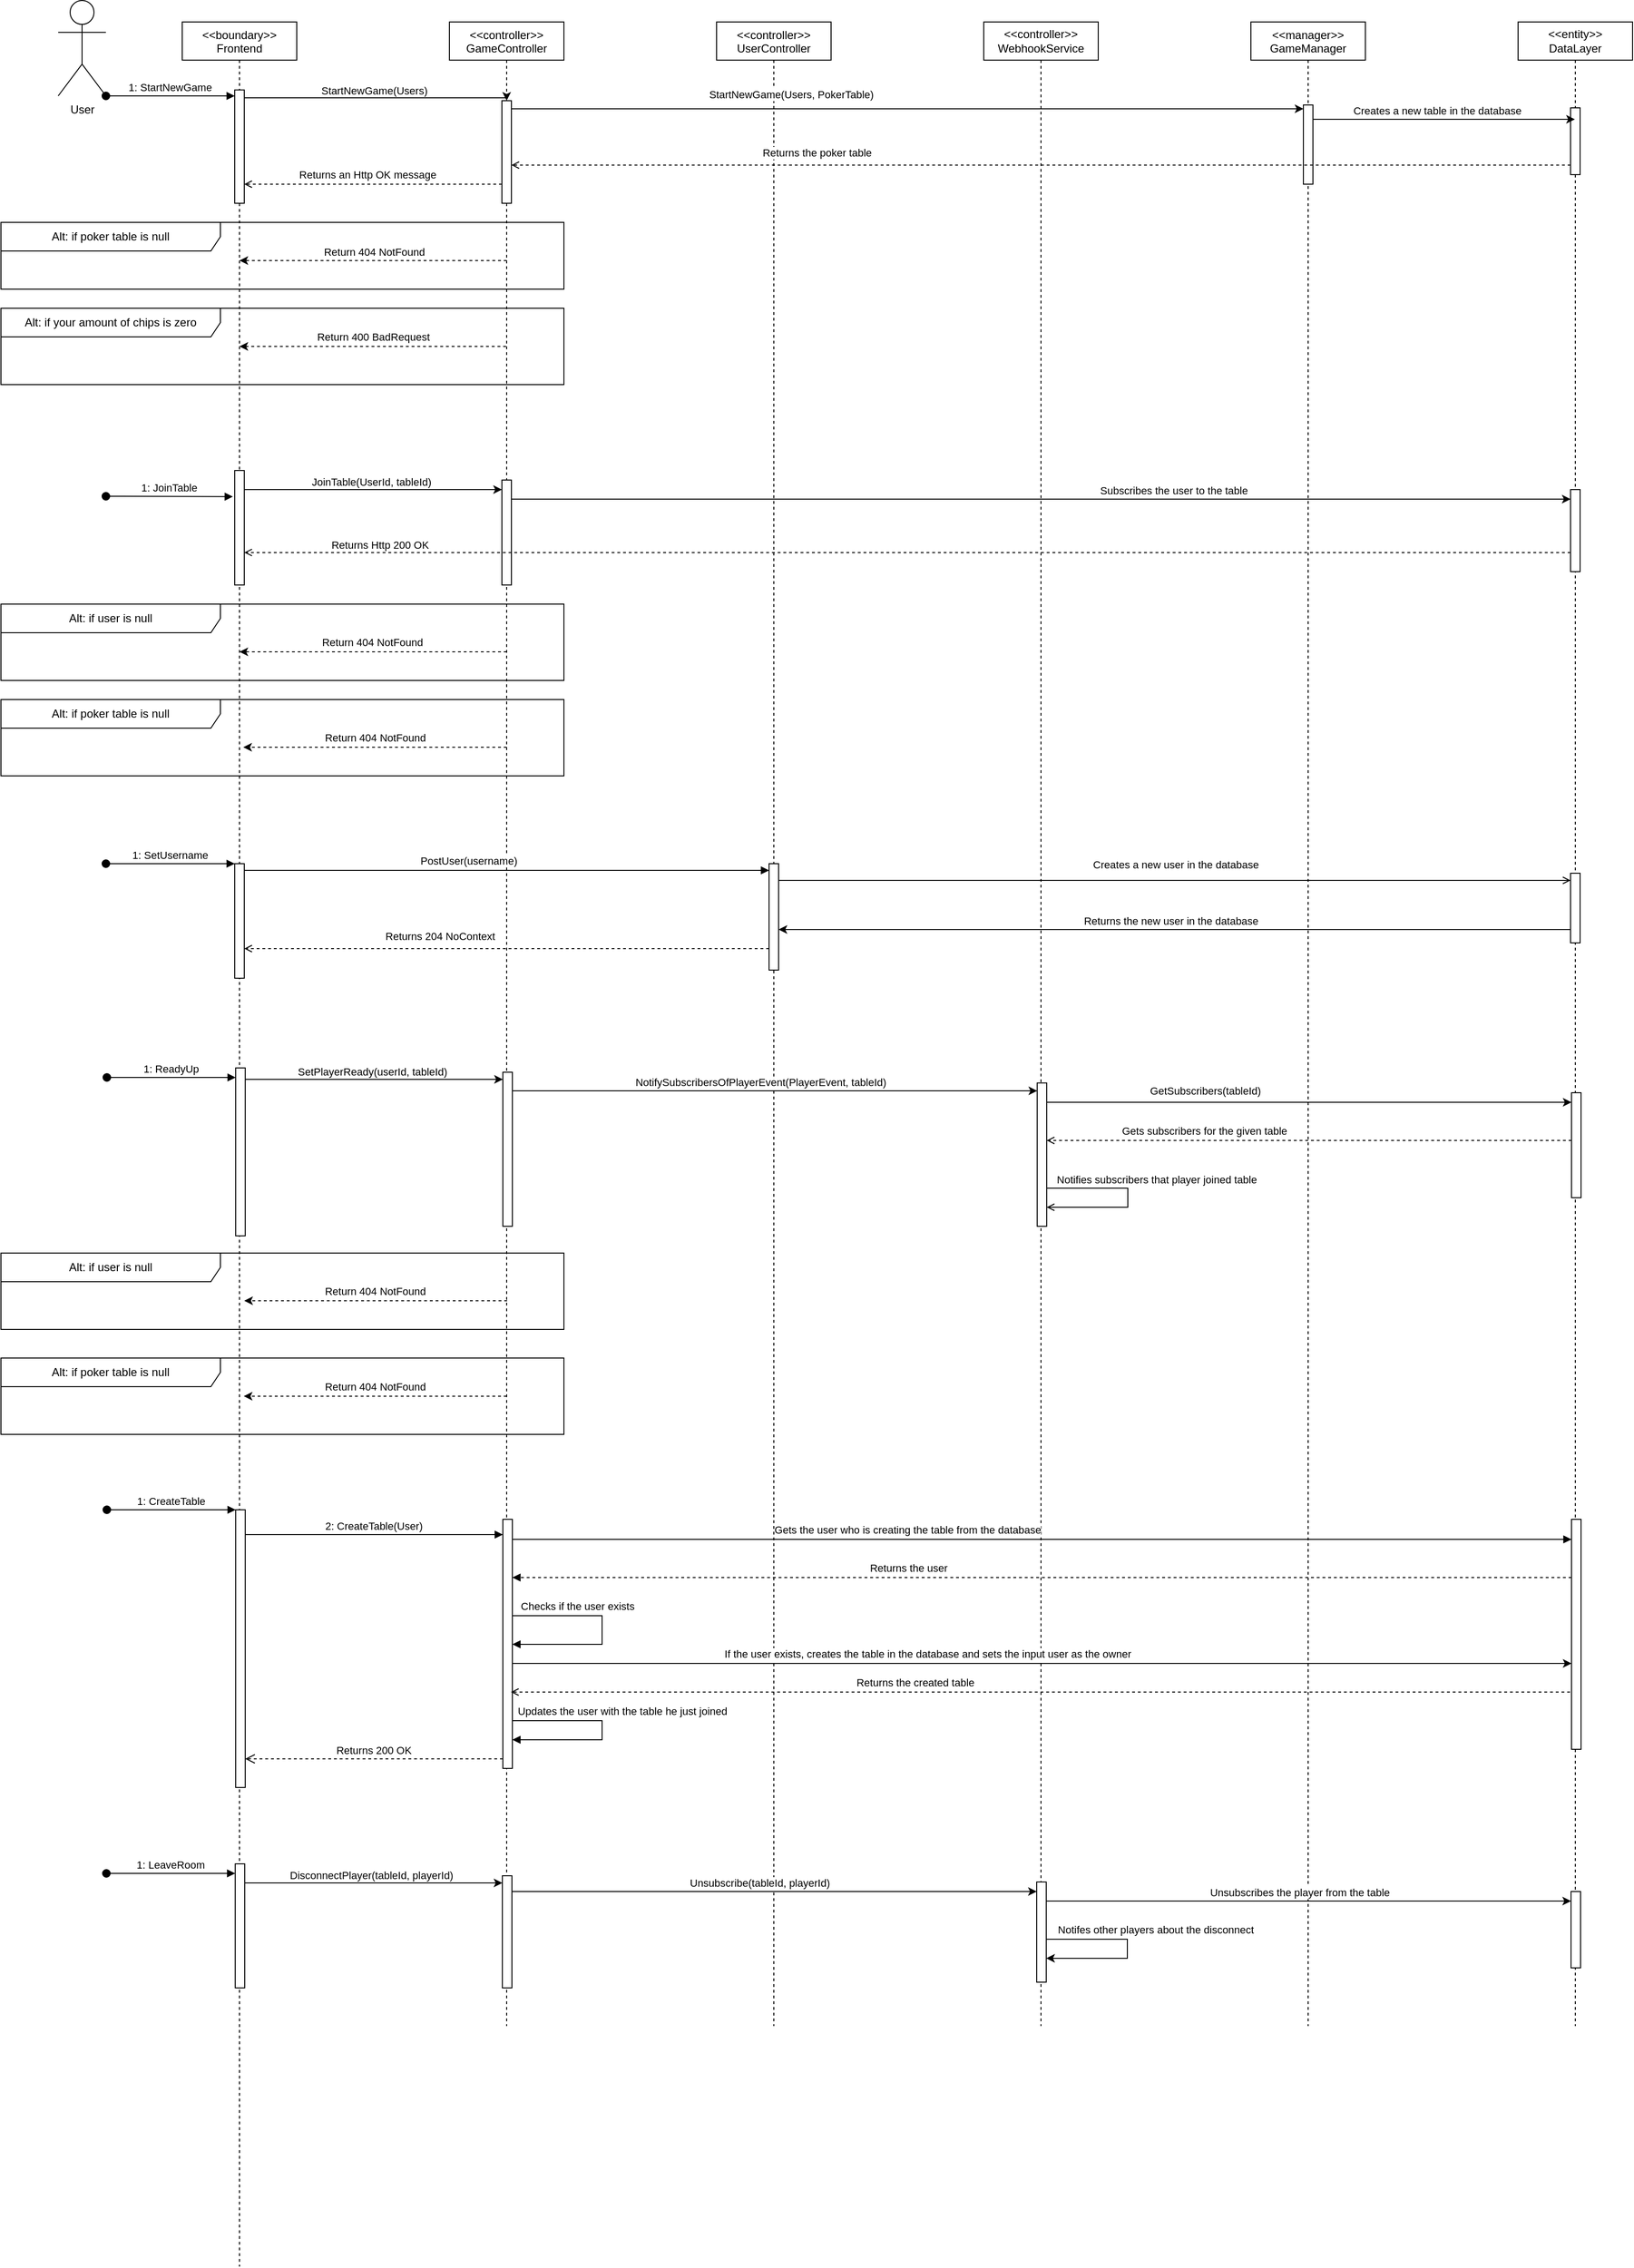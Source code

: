 <mxfile version="20.7.4" type="device"><diagram id="1gFTU2IdtfsWA0Kp2ZS9" name="Side-1"><mxGraphModel dx="3418" dy="468" grid="0" gridSize="10" guides="1" tooltips="1" connect="1" arrows="1" fold="1" page="0" pageScale="1" pageWidth="1169" pageHeight="827" math="0" shadow="0"><root><mxCell id="0"/><mxCell id="1" parent="0"/><mxCell id="WY1HLY3kHv98RDhkteYz-83" value="Alt: if poker table is null" style="shape=umlFrame;whiteSpace=wrap;html=1;width=230;height=30;" parent="1" vertex="1"><mxGeometry x="-1670" y="690" width="590" height="70" as="geometry"/></mxCell><mxCell id="WY1HLY3kHv98RDhkteYz-1" value="&amp;lt;&amp;lt;controller&amp;gt;&amp;gt;&lt;br&gt;WebhookService" style="shape=umlLifeline;perimeter=lifelinePerimeter;whiteSpace=wrap;html=1;container=1;collapsible=0;recursiveResize=0;outlineConnect=0;" parent="1" vertex="1"><mxGeometry x="-640" y="480" width="120" height="2100" as="geometry"/></mxCell><mxCell id="WY1HLY3kHv98RDhkteYz-3" value="" style="points=[];perimeter=orthogonalPerimeter;rounded=0;shadow=0;strokeWidth=1;" parent="WY1HLY3kHv98RDhkteYz-1" vertex="1"><mxGeometry x="55.5" y="1949" width="10" height="105" as="geometry"/></mxCell><mxCell id="WY1HLY3kHv98RDhkteYz-4" style="edgeStyle=orthogonalEdgeStyle;rounded=0;orthogonalLoop=1;jettySize=auto;html=1;endArrow=classic;endFill=1;" parent="WY1HLY3kHv98RDhkteYz-1" source="WY1HLY3kHv98RDhkteYz-3" target="WY1HLY3kHv98RDhkteYz-3" edge="1"><mxGeometry relative="1" as="geometry"><mxPoint x="150.5" y="2019" as="targetPoint"/><Array as="points"><mxPoint x="150.5" y="2009"/><mxPoint x="150.5" y="2029"/></Array></mxGeometry></mxCell><mxCell id="WY1HLY3kHv98RDhkteYz-5" value="Notifes other players about the disconnect" style="edgeLabel;html=1;align=center;verticalAlign=middle;resizable=0;points=[];" parent="WY1HLY3kHv98RDhkteYz-4" vertex="1" connectable="0"><mxGeometry x="-0.309" y="2" relative="1" as="geometry"><mxPoint x="49" y="-8" as="offset"/></mxGeometry></mxCell><mxCell id="WY1HLY3kHv98RDhkteYz-6" style="edgeStyle=orthogonalEdgeStyle;rounded=0;orthogonalLoop=1;jettySize=auto;html=1;" parent="1" source="WY1HLY3kHv98RDhkteYz-34" target="WY1HLY3kHv98RDhkteYz-13" edge="1"><mxGeometry relative="1" as="geometry"><Array as="points"><mxPoint x="-1270" y="970"/><mxPoint x="-1270" y="970"/></Array></mxGeometry></mxCell><mxCell id="WY1HLY3kHv98RDhkteYz-7" value="JoinTable(UserId, tableId)" style="edgeLabel;html=1;align=center;verticalAlign=middle;resizable=0;points=[];" parent="WY1HLY3kHv98RDhkteYz-6" connectable="0" vertex="1"><mxGeometry x="-0.175" y="2" relative="1" as="geometry"><mxPoint x="21" y="-6" as="offset"/></mxGeometry></mxCell><mxCell id="WY1HLY3kHv98RDhkteYz-8" value="User" style="shape=umlActor;verticalLabelPosition=bottom;verticalAlign=top;html=1;" parent="1" vertex="1"><mxGeometry x="-1610" y="457.5" width="50" height="100" as="geometry"/></mxCell><mxCell id="WY1HLY3kHv98RDhkteYz-9" value="&lt;&lt;boundary&gt;&gt;&#10;Frontend" style="shape=umlLifeline;perimeter=lifelinePerimeter;container=1;collapsible=0;recursiveResize=0;rounded=0;shadow=0;strokeWidth=1;" parent="1" vertex="1"><mxGeometry x="-1480" y="480" width="120" height="2352" as="geometry"/></mxCell><mxCell id="WY1HLY3kHv98RDhkteYz-10" value="" style="points=[];perimeter=orthogonalPerimeter;rounded=0;shadow=0;strokeWidth=1;" parent="WY1HLY3kHv98RDhkteYz-9" vertex="1"><mxGeometry x="55" y="71.25" width="10" height="118.75" as="geometry"/></mxCell><mxCell id="WY1HLY3kHv98RDhkteYz-11" value="&lt;&lt;controller&gt;&gt;&#10;GameController" style="shape=umlLifeline;perimeter=lifelinePerimeter;container=1;collapsible=0;recursiveResize=0;rounded=0;shadow=0;strokeWidth=1;" parent="1" vertex="1"><mxGeometry x="-1200" y="480" width="120" height="2100" as="geometry"/></mxCell><mxCell id="WY1HLY3kHv98RDhkteYz-12" value="" style="points=[];perimeter=orthogonalPerimeter;rounded=0;shadow=0;strokeWidth=1;" parent="WY1HLY3kHv98RDhkteYz-11" vertex="1"><mxGeometry x="55" y="82.5" width="10" height="107.5" as="geometry"/></mxCell><mxCell id="WY1HLY3kHv98RDhkteYz-13" value="" style="points=[];perimeter=orthogonalPerimeter;rounded=0;shadow=0;strokeWidth=1;" parent="WY1HLY3kHv98RDhkteYz-11" vertex="1"><mxGeometry x="55" y="480" width="10" height="110" as="geometry"/></mxCell><mxCell id="WY1HLY3kHv98RDhkteYz-14" value="" style="points=[];perimeter=orthogonalPerimeter;rounded=0;shadow=0;strokeWidth=1;" parent="WY1HLY3kHv98RDhkteYz-11" vertex="1"><mxGeometry x="55.5" y="1942.5" width="10" height="117.5" as="geometry"/></mxCell><mxCell id="WY1HLY3kHv98RDhkteYz-15" style="edgeStyle=orthogonalEdgeStyle;rounded=0;orthogonalLoop=1;jettySize=auto;html=1;" parent="1" source="WY1HLY3kHv98RDhkteYz-10" target="WY1HLY3kHv98RDhkteYz-12" edge="1"><mxGeometry relative="1" as="geometry"><Array as="points"><mxPoint x="-1154" y="559.5"/><mxPoint x="-1154" y="559.5"/></Array></mxGeometry></mxCell><mxCell id="WY1HLY3kHv98RDhkteYz-16" value="StartNewGame(Users)" style="edgeLabel;html=1;align=center;verticalAlign=middle;resizable=0;points=[];" parent="WY1HLY3kHv98RDhkteYz-15" connectable="0" vertex="1"><mxGeometry x="-0.175" y="2" relative="1" as="geometry"><mxPoint x="21" y="-6" as="offset"/></mxGeometry></mxCell><mxCell id="WY1HLY3kHv98RDhkteYz-17" value="&lt;&lt;manager&gt;&gt;&#10;GameManager" style="shape=umlLifeline;perimeter=lifelinePerimeter;container=1;collapsible=0;recursiveResize=0;rounded=0;shadow=0;strokeWidth=1;" parent="1" vertex="1"><mxGeometry x="-360" y="480" width="120" height="2100" as="geometry"/></mxCell><mxCell id="WY1HLY3kHv98RDhkteYz-18" value="" style="points=[];perimeter=orthogonalPerimeter;rounded=0;shadow=0;strokeWidth=1;" parent="WY1HLY3kHv98RDhkteYz-17" vertex="1"><mxGeometry x="55" y="87" width="10" height="83" as="geometry"/></mxCell><mxCell id="WY1HLY3kHv98RDhkteYz-19" value="1: StartNewGame" style="verticalAlign=bottom;startArrow=oval;endArrow=block;startSize=8;shadow=0;strokeWidth=1;exitX=1;exitY=1;exitDx=0;exitDy=0;exitPerimeter=0;" parent="1" source="WY1HLY3kHv98RDhkteYz-8" target="WY1HLY3kHv98RDhkteYz-10" edge="1"><mxGeometry relative="1" as="geometry"><mxPoint x="-1530" y="557.5" as="sourcePoint"/><mxPoint x="-1415" y="557.5" as="targetPoint"/></mxGeometry></mxCell><mxCell id="WY1HLY3kHv98RDhkteYz-20" style="edgeStyle=orthogonalEdgeStyle;rounded=0;orthogonalLoop=1;jettySize=auto;html=1;dashed=1;endArrow=open;endFill=0;" parent="1" source="WY1HLY3kHv98RDhkteYz-12" target="WY1HLY3kHv98RDhkteYz-10" edge="1"><mxGeometry relative="1" as="geometry"><mxPoint x="-1380" y="616" as="targetPoint"/><Array as="points"><mxPoint x="-1290" y="650"/><mxPoint x="-1290" y="650"/></Array></mxGeometry></mxCell><mxCell id="WY1HLY3kHv98RDhkteYz-21" value="Returns an Http OK message" style="edgeLabel;html=1;align=center;verticalAlign=middle;resizable=0;points=[];" parent="WY1HLY3kHv98RDhkteYz-20" connectable="0" vertex="1"><mxGeometry x="0.195" y="-1" relative="1" as="geometry"><mxPoint x="20" y="-9" as="offset"/></mxGeometry></mxCell><mxCell id="WY1HLY3kHv98RDhkteYz-22" value="&amp;lt;&amp;lt;entity&amp;gt;&amp;gt;&lt;br&gt;DataLayer" style="shape=umlLifeline;perimeter=lifelinePerimeter;whiteSpace=wrap;html=1;container=1;collapsible=0;recursiveResize=0;outlineConnect=0;" parent="1" vertex="1"><mxGeometry x="-80" y="480" width="120" height="2100" as="geometry"/></mxCell><mxCell id="WY1HLY3kHv98RDhkteYz-23" value="" style="points=[];perimeter=orthogonalPerimeter;rounded=0;shadow=0;strokeWidth=1;" parent="WY1HLY3kHv98RDhkteYz-22" vertex="1"><mxGeometry x="55" y="90" width="10" height="70" as="geometry"/></mxCell><mxCell id="WY1HLY3kHv98RDhkteYz-24" value="" style="points=[];perimeter=orthogonalPerimeter;rounded=0;shadow=0;strokeWidth=1;" parent="WY1HLY3kHv98RDhkteYz-22" vertex="1"><mxGeometry x="55" y="490" width="10" height="86" as="geometry"/></mxCell><mxCell id="WY1HLY3kHv98RDhkteYz-25" value="" style="points=[];perimeter=orthogonalPerimeter;rounded=0;shadow=0;strokeWidth=1;" parent="WY1HLY3kHv98RDhkteYz-22" vertex="1"><mxGeometry x="55" y="892" width="10" height="73" as="geometry"/></mxCell><mxCell id="WY1HLY3kHv98RDhkteYz-26" value="" style="points=[];perimeter=orthogonalPerimeter;rounded=0;shadow=0;strokeWidth=1;" parent="WY1HLY3kHv98RDhkteYz-22" vertex="1"><mxGeometry x="56" y="1569" width="10" height="241" as="geometry"/></mxCell><mxCell id="WY1HLY3kHv98RDhkteYz-27" value="" style="points=[];perimeter=orthogonalPerimeter;rounded=0;shadow=0;strokeWidth=1;" parent="WY1HLY3kHv98RDhkteYz-22" vertex="1"><mxGeometry x="55.5" y="1959" width="10" height="80" as="geometry"/></mxCell><mxCell id="WY1HLY3kHv98RDhkteYz-28" style="edgeStyle=orthogonalEdgeStyle;rounded=0;orthogonalLoop=1;jettySize=auto;html=1;" parent="1" source="WY1HLY3kHv98RDhkteYz-18" target="WY1HLY3kHv98RDhkteYz-22" edge="1"><mxGeometry relative="1" as="geometry"><mxPoint x="-36" y="596" as="targetPoint"/><Array as="points"><mxPoint x="-217" y="582"/><mxPoint x="-217" y="582"/></Array></mxGeometry></mxCell><mxCell id="WY1HLY3kHv98RDhkteYz-29" value="Creates a new table in the database" style="edgeLabel;html=1;align=center;verticalAlign=middle;resizable=0;points=[];" parent="WY1HLY3kHv98RDhkteYz-28" connectable="0" vertex="1"><mxGeometry x="-0.216" y="-2" relative="1" as="geometry"><mxPoint x="22" y="-11" as="offset"/></mxGeometry></mxCell><mxCell id="WY1HLY3kHv98RDhkteYz-30" style="edgeStyle=orthogonalEdgeStyle;rounded=0;orthogonalLoop=1;jettySize=auto;html=1;" parent="1" source="WY1HLY3kHv98RDhkteYz-13" target="WY1HLY3kHv98RDhkteYz-24" edge="1"><mxGeometry relative="1" as="geometry"><mxPoint x="-130" y="962" as="targetPoint"/><Array as="points"><mxPoint x="-570" y="980"/><mxPoint x="-570" y="980"/></Array></mxGeometry></mxCell><mxCell id="WY1HLY3kHv98RDhkteYz-31" value="Subscribes the user to the table" style="edgeLabel;html=1;align=center;verticalAlign=middle;resizable=0;points=[];" parent="WY1HLY3kHv98RDhkteYz-30" connectable="0" vertex="1"><mxGeometry x="-0.308" y="-1" relative="1" as="geometry"><mxPoint x="310" y="-10" as="offset"/></mxGeometry></mxCell><mxCell id="WY1HLY3kHv98RDhkteYz-32" style="edgeStyle=orthogonalEdgeStyle;rounded=0;orthogonalLoop=1;jettySize=auto;html=1;dashed=1;endArrow=open;endFill=0;" parent="1" source="WY1HLY3kHv98RDhkteYz-24" target="WY1HLY3kHv98RDhkteYz-34" edge="1"><mxGeometry relative="1" as="geometry"><Array as="points"><mxPoint x="-286" y="1035.93"/><mxPoint x="-286" y="1035.93"/></Array></mxGeometry></mxCell><mxCell id="WY1HLY3kHv98RDhkteYz-33" value="Returns Http 200 OK" style="edgeLabel;html=1;align=center;verticalAlign=middle;resizable=0;points=[];" parent="WY1HLY3kHv98RDhkteYz-32" connectable="0" vertex="1"><mxGeometry x="0.841" y="1" relative="1" as="geometry"><mxPoint x="31" y="-9" as="offset"/></mxGeometry></mxCell><mxCell id="WY1HLY3kHv98RDhkteYz-34" value="" style="points=[];perimeter=orthogonalPerimeter;rounded=0;shadow=0;strokeWidth=1;" parent="1" vertex="1"><mxGeometry x="-1425" y="950" width="10" height="120" as="geometry"/></mxCell><mxCell id="WY1HLY3kHv98RDhkteYz-35" value="1: JoinTable" style="verticalAlign=bottom;startArrow=oval;endArrow=block;startSize=8;shadow=0;strokeWidth=1;" parent="1" edge="1"><mxGeometry relative="1" as="geometry"><mxPoint x="-1560" y="977" as="sourcePoint"/><mxPoint x="-1427.0" y="977.43" as="targetPoint"/></mxGeometry></mxCell><mxCell id="WY1HLY3kHv98RDhkteYz-36" value="" style="points=[];perimeter=orthogonalPerimeter;rounded=0;shadow=0;strokeWidth=1;" parent="1" vertex="1"><mxGeometry x="-1425" y="1362" width="10" height="120" as="geometry"/></mxCell><mxCell id="WY1HLY3kHv98RDhkteYz-37" value="1: SetUsername" style="verticalAlign=bottom;startArrow=oval;endArrow=block;startSize=8;shadow=0;strokeWidth=1;" parent="1" target="WY1HLY3kHv98RDhkteYz-36" edge="1"><mxGeometry relative="1" as="geometry"><mxPoint x="-1560" y="1362" as="sourcePoint"/></mxGeometry></mxCell><mxCell id="WY1HLY3kHv98RDhkteYz-38" value="" style="verticalAlign=bottom;endArrow=block;shadow=0;strokeWidth=1;" parent="1" source="WY1HLY3kHv98RDhkteYz-36" target="WY1HLY3kHv98RDhkteYz-43" edge="1"><mxGeometry x="0.0" relative="1" as="geometry"><mxPoint x="-1289" y="1370" as="sourcePoint"/><mxPoint x="-818.8" y="1370" as="targetPoint"/><Array as="points"><mxPoint x="-1049" y="1369"/></Array><mxPoint as="offset"/></mxGeometry></mxCell><mxCell id="WY1HLY3kHv98RDhkteYz-39" value="PostUser(username)" style="edgeLabel;html=1;align=center;verticalAlign=middle;resizable=0;points=[];" parent="WY1HLY3kHv98RDhkteYz-38" connectable="0" vertex="1"><mxGeometry x="-0.133" y="1" relative="1" as="geometry"><mxPoint x="-4" y="-9" as="offset"/></mxGeometry></mxCell><mxCell id="WY1HLY3kHv98RDhkteYz-40" style="edgeStyle=orthogonalEdgeStyle;rounded=0;orthogonalLoop=1;jettySize=auto;html=1;endArrow=open;endFill=0;" parent="1" source="WY1HLY3kHv98RDhkteYz-43" target="WY1HLY3kHv98RDhkteYz-25" edge="1"><mxGeometry relative="1" as="geometry"><Array as="points"><mxPoint x="-154" y="1379.5"/><mxPoint x="-154" y="1379.5"/></Array></mxGeometry></mxCell><mxCell id="WY1HLY3kHv98RDhkteYz-41" value="Creates a new user in the database" style="edgeLabel;html=1;align=center;verticalAlign=middle;resizable=0;points=[];" parent="WY1HLY3kHv98RDhkteYz-40" connectable="0" vertex="1"><mxGeometry x="-0.244" y="4" relative="1" as="geometry"><mxPoint x="102" y="-13" as="offset"/></mxGeometry></mxCell><mxCell id="WY1HLY3kHv98RDhkteYz-42" value="&lt;&lt;controller&gt;&gt;&#10;UserController" style="shape=umlLifeline;perimeter=lifelinePerimeter;container=1;collapsible=0;recursiveResize=0;rounded=0;shadow=0;strokeWidth=1;" parent="1" vertex="1"><mxGeometry x="-920" y="480" width="120" height="2100" as="geometry"/></mxCell><mxCell id="WY1HLY3kHv98RDhkteYz-43" value="" style="points=[];perimeter=orthogonalPerimeter;rounded=0;shadow=0;strokeWidth=1;" parent="WY1HLY3kHv98RDhkteYz-42" vertex="1"><mxGeometry x="55" y="882" width="10" height="111.5" as="geometry"/></mxCell><mxCell id="WY1HLY3kHv98RDhkteYz-44" style="edgeStyle=orthogonalEdgeStyle;rounded=0;orthogonalLoop=1;jettySize=auto;html=1;" parent="1" source="WY1HLY3kHv98RDhkteYz-12" target="WY1HLY3kHv98RDhkteYz-18" edge="1"><mxGeometry relative="1" as="geometry"><mxPoint x="-272" y="573" as="targetPoint"/><Array as="points"><mxPoint x="-396" y="571"/><mxPoint x="-396" y="571"/></Array><mxPoint x="-516" y="574" as="sourcePoint"/></mxGeometry></mxCell><mxCell id="WY1HLY3kHv98RDhkteYz-45" value="StartNewGame(Users, PokerTable)" style="edgeLabel;html=1;align=center;verticalAlign=middle;resizable=0;points=[];" parent="WY1HLY3kHv98RDhkteYz-44" connectable="0" vertex="1"><mxGeometry x="-0.097" y="3" relative="1" as="geometry"><mxPoint x="-82" y="-12" as="offset"/></mxGeometry></mxCell><mxCell id="WY1HLY3kHv98RDhkteYz-46" style="edgeStyle=orthogonalEdgeStyle;rounded=0;orthogonalLoop=1;jettySize=auto;html=1;dashed=1;endArrow=open;endFill=0;" parent="1" source="WY1HLY3kHv98RDhkteYz-23" target="WY1HLY3kHv98RDhkteYz-12" edge="1"><mxGeometry relative="1" as="geometry"><Array as="points"><mxPoint x="-580" y="630"/><mxPoint x="-580" y="630"/></Array><mxPoint x="-45" y="630.003" as="sourcePoint"/><mxPoint x="-295" y="630.003" as="targetPoint"/></mxGeometry></mxCell><mxCell id="WY1HLY3kHv98RDhkteYz-47" value="Returns the poker table" style="edgeLabel;html=1;align=center;verticalAlign=middle;resizable=0;points=[];" parent="WY1HLY3kHv98RDhkteYz-46" connectable="0" vertex="1"><mxGeometry x="0.114" y="-2" relative="1" as="geometry"><mxPoint x="-172" y="-11" as="offset"/></mxGeometry></mxCell><mxCell id="WY1HLY3kHv98RDhkteYz-48" style="edgeStyle=orthogonalEdgeStyle;rounded=0;orthogonalLoop=1;jettySize=auto;html=1;endArrow=open;endFill=0;dashed=1;" parent="1" source="WY1HLY3kHv98RDhkteYz-43" target="WY1HLY3kHv98RDhkteYz-36" edge="1"><mxGeometry relative="1" as="geometry"><mxPoint x="-575" y="1419.059" as="targetPoint"/><Array as="points"><mxPoint x="-1272" y="1451"/><mxPoint x="-1272" y="1451"/></Array><mxPoint x="-870.5" y="1430" as="sourcePoint"/></mxGeometry></mxCell><mxCell id="WY1HLY3kHv98RDhkteYz-49" value="Returns 204 NoContext" style="edgeLabel;html=1;align=center;verticalAlign=middle;resizable=0;points=[];" parent="WY1HLY3kHv98RDhkteYz-48" connectable="0" vertex="1"><mxGeometry x="0.631" y="-4" relative="1" as="geometry"><mxPoint x="103" y="-9" as="offset"/></mxGeometry></mxCell><mxCell id="WY1HLY3kHv98RDhkteYz-50" value="" style="points=[];perimeter=orthogonalPerimeter;rounded=0;shadow=0;strokeWidth=1;" parent="1" vertex="1"><mxGeometry x="-1424" y="1576" width="10" height="176" as="geometry"/></mxCell><mxCell id="WY1HLY3kHv98RDhkteYz-51" value="" style="points=[];perimeter=orthogonalPerimeter;rounded=0;shadow=0;strokeWidth=1;" parent="1" vertex="1"><mxGeometry x="-1144" y="1580.5" width="10" height="161.5" as="geometry"/></mxCell><mxCell id="WY1HLY3kHv98RDhkteYz-52" style="edgeStyle=orthogonalEdgeStyle;rounded=0;orthogonalLoop=1;jettySize=auto;html=1;" parent="1" source="WY1HLY3kHv98RDhkteYz-50" target="WY1HLY3kHv98RDhkteYz-51" edge="1"><mxGeometry relative="1" as="geometry"><Array as="points"><mxPoint x="-1163" y="1588"/><mxPoint x="-1163" y="1588"/></Array></mxGeometry></mxCell><mxCell id="WY1HLY3kHv98RDhkteYz-53" value="SetPlayerReady(userId, tableId)" style="edgeLabel;html=1;align=center;verticalAlign=middle;resizable=0;points=[];" parent="WY1HLY3kHv98RDhkteYz-52" connectable="0" vertex="1"><mxGeometry x="-0.175" y="2" relative="1" as="geometry"><mxPoint x="21" y="-6" as="offset"/></mxGeometry></mxCell><mxCell id="WY1HLY3kHv98RDhkteYz-54" style="edgeStyle=orthogonalEdgeStyle;rounded=0;orthogonalLoop=1;jettySize=auto;html=1;" parent="1" source="WY1HLY3kHv98RDhkteYz-58" target="WY1HLY3kHv98RDhkteYz-66" edge="1"><mxGeometry relative="1" as="geometry"><Array as="points"><mxPoint x="-449" y="1612"/><mxPoint x="-449" y="1612"/></Array></mxGeometry></mxCell><mxCell id="WY1HLY3kHv98RDhkteYz-55" value="GetSubscribers(tableId)" style="edgeLabel;html=1;align=center;verticalAlign=middle;resizable=0;points=[];" parent="WY1HLY3kHv98RDhkteYz-54" connectable="0" vertex="1"><mxGeometry x="-0.316" y="2" relative="1" as="geometry"><mxPoint x="-22" y="-10" as="offset"/></mxGeometry></mxCell><mxCell id="WY1HLY3kHv98RDhkteYz-56" style="edgeStyle=orthogonalEdgeStyle;rounded=0;orthogonalLoop=1;jettySize=auto;html=1;endArrow=open;endFill=0;" parent="1" source="WY1HLY3kHv98RDhkteYz-58" target="WY1HLY3kHv98RDhkteYz-58" edge="1"><mxGeometry relative="1" as="geometry"><mxPoint x="-489" y="1702" as="targetPoint"/><Array as="points"><mxPoint x="-489" y="1702"/><mxPoint x="-489" y="1722"/></Array></mxGeometry></mxCell><mxCell id="WY1HLY3kHv98RDhkteYz-57" value="Notifies subscribers that player joined table" style="edgeLabel;html=1;align=center;verticalAlign=middle;resizable=0;points=[];" parent="WY1HLY3kHv98RDhkteYz-56" connectable="0" vertex="1"><mxGeometry x="-0.052" relative="1" as="geometry"><mxPoint x="30" y="-14" as="offset"/></mxGeometry></mxCell><mxCell id="WY1HLY3kHv98RDhkteYz-58" value="" style="points=[];perimeter=orthogonalPerimeter;rounded=0;shadow=0;strokeWidth=1;" parent="1" vertex="1"><mxGeometry x="-584" y="1591.75" width="10" height="150.25" as="geometry"/></mxCell><mxCell id="WY1HLY3kHv98RDhkteYz-59" style="edgeStyle=orthogonalEdgeStyle;rounded=0;orthogonalLoop=1;jettySize=auto;html=1;" parent="1" source="WY1HLY3kHv98RDhkteYz-51" target="WY1HLY3kHv98RDhkteYz-58" edge="1"><mxGeometry relative="1" as="geometry"><mxPoint x="-793" y="1608" as="targetPoint"/><Array as="points"><mxPoint x="-679" y="1600"/><mxPoint x="-679" y="1600"/></Array></mxGeometry></mxCell><mxCell id="WY1HLY3kHv98RDhkteYz-60" value="NotifySubscribersOfPlayerEvent(PlayerEvent, tableId)" style="edgeLabel;html=1;align=center;verticalAlign=middle;resizable=0;points=[];" parent="WY1HLY3kHv98RDhkteYz-59" connectable="0" vertex="1"><mxGeometry x="-0.097" y="3" relative="1" as="geometry"><mxPoint x="11" y="-6" as="offset"/></mxGeometry></mxCell><mxCell id="WY1HLY3kHv98RDhkteYz-61" value="1: ReadyUp" style="verticalAlign=bottom;startArrow=oval;endArrow=block;startSize=8;shadow=0;strokeWidth=1;" parent="1" edge="1"><mxGeometry relative="1" as="geometry"><mxPoint x="-1559" y="1586" as="sourcePoint"/><mxPoint x="-1424" y="1586" as="targetPoint"/></mxGeometry></mxCell><mxCell id="WY1HLY3kHv98RDhkteYz-62" style="edgeStyle=orthogonalEdgeStyle;rounded=0;orthogonalLoop=1;jettySize=auto;html=1;" parent="1" source="WY1HLY3kHv98RDhkteYz-25" target="WY1HLY3kHv98RDhkteYz-43" edge="1"><mxGeometry relative="1" as="geometry"><Array as="points"><mxPoint x="-438" y="1431"/><mxPoint x="-438" y="1431"/></Array></mxGeometry></mxCell><mxCell id="WY1HLY3kHv98RDhkteYz-63" value="Returns the new user in the database" style="edgeLabel;html=1;align=center;verticalAlign=middle;resizable=0;points=[];" parent="WY1HLY3kHv98RDhkteYz-62" connectable="0" vertex="1"><mxGeometry x="0.088" y="-6" relative="1" as="geometry"><mxPoint x="32" y="-3" as="offset"/></mxGeometry></mxCell><mxCell id="WY1HLY3kHv98RDhkteYz-64" style="edgeStyle=orthogonalEdgeStyle;rounded=0;orthogonalLoop=1;jettySize=auto;html=1;dashed=1;endArrow=open;endFill=0;" parent="1" source="WY1HLY3kHv98RDhkteYz-66" target="WY1HLY3kHv98RDhkteYz-58" edge="1"><mxGeometry relative="1" as="geometry"><Array as="points"><mxPoint x="-299" y="1652"/><mxPoint x="-299" y="1652"/></Array></mxGeometry></mxCell><mxCell id="WY1HLY3kHv98RDhkteYz-65" value="Gets subscribers for the given table" style="edgeLabel;html=1;align=center;verticalAlign=middle;resizable=0;points=[];" parent="WY1HLY3kHv98RDhkteYz-64" connectable="0" vertex="1"><mxGeometry x="0.29" y="-3" relative="1" as="geometry"><mxPoint x="-30" y="-7" as="offset"/></mxGeometry></mxCell><mxCell id="WY1HLY3kHv98RDhkteYz-66" value="" style="points=[];perimeter=orthogonalPerimeter;rounded=0;shadow=0;strokeWidth=1;" parent="1" vertex="1"><mxGeometry x="-24" y="1602" width="10" height="110" as="geometry"/></mxCell><mxCell id="WY1HLY3kHv98RDhkteYz-67" value="" style="points=[];perimeter=orthogonalPerimeter;rounded=0;shadow=0;strokeWidth=1;" parent="1" vertex="1"><mxGeometry x="-1424" y="2039" width="10" height="291" as="geometry"/></mxCell><mxCell id="WY1HLY3kHv98RDhkteYz-68" value="1: CreateTable" style="verticalAlign=bottom;startArrow=oval;endArrow=block;startSize=8;shadow=0;strokeWidth=1;" parent="1" target="WY1HLY3kHv98RDhkteYz-67" edge="1"><mxGeometry relative="1" as="geometry"><mxPoint x="-1559" y="2039" as="sourcePoint"/></mxGeometry></mxCell><mxCell id="WY1HLY3kHv98RDhkteYz-69" value="Returns 200 OK" style="verticalAlign=bottom;endArrow=open;dashed=1;endSize=8;shadow=0;strokeWidth=1;" parent="1" edge="1"><mxGeometry relative="1" as="geometry"><mxPoint x="-1414" y="2300" as="targetPoint"/><mxPoint x="-1144" y="2300" as="sourcePoint"/><Array as="points"><mxPoint x="-1339" y="2300"/></Array></mxGeometry></mxCell><mxCell id="WY1HLY3kHv98RDhkteYz-70" value="2: CreateTable(User)" style="verticalAlign=bottom;endArrow=block;shadow=0;strokeWidth=1;" parent="1" source="WY1HLY3kHv98RDhkteYz-67" target="WY1HLY3kHv98RDhkteYz-74" edge="1"><mxGeometry relative="1" as="geometry"><mxPoint x="-1294" y="2049" as="sourcePoint"/><mxPoint x="-1159.5" y="2057.84" as="targetPoint"/><Array as="points"><mxPoint x="-1279" y="2065"/></Array></mxGeometry></mxCell><mxCell id="WY1HLY3kHv98RDhkteYz-71" style="edgeStyle=orthogonalEdgeStyle;rounded=0;orthogonalLoop=1;jettySize=auto;html=1;" parent="1" source="WY1HLY3kHv98RDhkteYz-74" target="WY1HLY3kHv98RDhkteYz-26" edge="1"><mxGeometry relative="1" as="geometry"><mxPoint x="-909" y="2071" as="targetPoint"/><Array as="points"><mxPoint x="-710" y="2200"/><mxPoint x="-710" y="2200"/></Array></mxGeometry></mxCell><mxCell id="WY1HLY3kHv98RDhkteYz-72" value="If the user exists, creates the table in the database and sets the input user as the owner" style="edgeLabel;html=1;align=center;verticalAlign=middle;resizable=0;points=[];" parent="WY1HLY3kHv98RDhkteYz-71" connectable="0" vertex="1"><mxGeometry x="-0.145" relative="1" as="geometry"><mxPoint x="-40" y="-10" as="offset"/></mxGeometry></mxCell><mxCell id="WY1HLY3kHv98RDhkteYz-107" style="edgeStyle=orthogonalEdgeStyle;rounded=0;orthogonalLoop=1;jettySize=auto;html=1;startArrow=none;startFill=0;endArrow=block;endFill=1;" parent="1" source="WY1HLY3kHv98RDhkteYz-74" target="WY1HLY3kHv98RDhkteYz-26" edge="1"><mxGeometry relative="1" as="geometry"><Array as="points"><mxPoint x="-850" y="2070"/><mxPoint x="-850" y="2070"/></Array></mxGeometry></mxCell><mxCell id="WY1HLY3kHv98RDhkteYz-109" value="Gets the user who is creating the table from the database" style="edgeLabel;html=1;align=center;verticalAlign=middle;resizable=0;points=[];" parent="WY1HLY3kHv98RDhkteYz-107" vertex="1" connectable="0"><mxGeometry x="-0.198" y="-1" relative="1" as="geometry"><mxPoint x="-31" y="-11" as="offset"/></mxGeometry></mxCell><mxCell id="WY1HLY3kHv98RDhkteYz-113" style="edgeStyle=orthogonalEdgeStyle;rounded=0;orthogonalLoop=1;jettySize=auto;html=1;startArrow=none;startFill=0;endArrow=block;endFill=1;" parent="1" source="WY1HLY3kHv98RDhkteYz-74" target="WY1HLY3kHv98RDhkteYz-74" edge="1"><mxGeometry relative="1" as="geometry"><mxPoint x="-1070" y="2230" as="targetPoint"/><Array as="points"><mxPoint x="-1040" y="2150"/><mxPoint x="-1040" y="2180"/></Array></mxGeometry></mxCell><mxCell id="WY1HLY3kHv98RDhkteYz-114" value="Checks if the user exists" style="edgeLabel;html=1;align=center;verticalAlign=middle;resizable=0;points=[];" parent="WY1HLY3kHv98RDhkteYz-113" vertex="1" connectable="0"><mxGeometry x="-0.444" y="3" relative="1" as="geometry"><mxPoint x="7" y="-7" as="offset"/></mxGeometry></mxCell><mxCell id="WY1HLY3kHv98RDhkteYz-117" style="edgeStyle=orthogonalEdgeStyle;rounded=0;orthogonalLoop=1;jettySize=auto;html=1;startArrow=none;startFill=0;endArrow=block;endFill=1;" parent="1" source="WY1HLY3kHv98RDhkteYz-74" target="WY1HLY3kHv98RDhkteYz-74" edge="1"><mxGeometry relative="1" as="geometry"><mxPoint x="-1045" y="2249.529" as="targetPoint"/><Array as="points"><mxPoint x="-1040" y="2260"/><mxPoint x="-1040" y="2280"/></Array></mxGeometry></mxCell><mxCell id="WY1HLY3kHv98RDhkteYz-118" value="Updates the user with the table he just joined" style="edgeLabel;html=1;align=center;verticalAlign=middle;resizable=0;points=[];" parent="WY1HLY3kHv98RDhkteYz-117" vertex="1" connectable="0"><mxGeometry x="-0.262" y="4" relative="1" as="geometry"><mxPoint x="38" y="-6" as="offset"/></mxGeometry></mxCell><mxCell id="WY1HLY3kHv98RDhkteYz-74" value="" style="points=[];perimeter=orthogonalPerimeter;rounded=0;shadow=0;strokeWidth=1;" parent="1" vertex="1"><mxGeometry x="-1144" y="2049" width="10" height="261" as="geometry"/></mxCell><mxCell id="WY1HLY3kHv98RDhkteYz-75" value="" style="points=[];perimeter=orthogonalPerimeter;rounded=0;shadow=0;strokeWidth=1;" parent="1" vertex="1"><mxGeometry x="-1424.5" y="2410" width="10" height="130" as="geometry"/></mxCell><mxCell id="WY1HLY3kHv98RDhkteYz-76" style="edgeStyle=orthogonalEdgeStyle;rounded=0;orthogonalLoop=1;jettySize=auto;html=1;" parent="1" source="WY1HLY3kHv98RDhkteYz-75" target="WY1HLY3kHv98RDhkteYz-14" edge="1"><mxGeometry relative="1" as="geometry"><Array as="points"><mxPoint x="-1289.5" y="2430"/><mxPoint x="-1289.5" y="2430"/></Array></mxGeometry></mxCell><mxCell id="WY1HLY3kHv98RDhkteYz-77" value="DisconnectPlayer(tableId, playerId)" style="edgeLabel;html=1;align=center;verticalAlign=middle;resizable=0;points=[];" parent="WY1HLY3kHv98RDhkteYz-76" connectable="0" vertex="1"><mxGeometry x="-0.175" y="2" relative="1" as="geometry"><mxPoint x="21" y="-6" as="offset"/></mxGeometry></mxCell><mxCell id="WY1HLY3kHv98RDhkteYz-78" style="edgeStyle=orthogonalEdgeStyle;rounded=0;orthogonalLoop=1;jettySize=auto;html=1;" parent="1" source="WY1HLY3kHv98RDhkteYz-14" target="WY1HLY3kHv98RDhkteYz-3" edge="1"><mxGeometry relative="1" as="geometry"><mxPoint x="-905.5" y="2442" as="targetPoint"/><Array as="points"><mxPoint x="-659.5" y="2439"/><mxPoint x="-659.5" y="2439"/></Array><mxPoint x="-1129.5" y="2442" as="sourcePoint"/></mxGeometry></mxCell><mxCell id="WY1HLY3kHv98RDhkteYz-79" value="Unsubscribe(tableId, playerId)" style="edgeLabel;html=1;align=center;verticalAlign=middle;resizable=0;points=[];" parent="WY1HLY3kHv98RDhkteYz-78" connectable="0" vertex="1"><mxGeometry x="-0.097" y="3" relative="1" as="geometry"><mxPoint x="11" y="-6" as="offset"/></mxGeometry></mxCell><mxCell id="WY1HLY3kHv98RDhkteYz-80" value="1: LeaveRoom" style="verticalAlign=bottom;startArrow=oval;endArrow=block;startSize=8;shadow=0;strokeWidth=1;" parent="1" edge="1"><mxGeometry relative="1" as="geometry"><mxPoint x="-1559.5" y="2420.0" as="sourcePoint"/><mxPoint x="-1424.5" y="2420.0" as="targetPoint"/></mxGeometry></mxCell><mxCell id="WY1HLY3kHv98RDhkteYz-81" style="edgeStyle=orthogonalEdgeStyle;rounded=0;orthogonalLoop=1;jettySize=auto;html=1;" parent="1" source="WY1HLY3kHv98RDhkteYz-3" target="WY1HLY3kHv98RDhkteYz-27" edge="1"><mxGeometry relative="1" as="geometry"><Array as="points"><mxPoint x="-429.5" y="2449"/><mxPoint x="-429.5" y="2449"/></Array></mxGeometry></mxCell><mxCell id="WY1HLY3kHv98RDhkteYz-82" value="Unsubscribes the player from the table" style="edgeLabel;html=1;align=center;verticalAlign=middle;resizable=0;points=[];" parent="WY1HLY3kHv98RDhkteYz-81" vertex="1" connectable="0"><mxGeometry x="-0.147" y="1" relative="1" as="geometry"><mxPoint x="31" y="-8" as="offset"/></mxGeometry></mxCell><mxCell id="WY1HLY3kHv98RDhkteYz-87" style="edgeStyle=orthogonalEdgeStyle;rounded=0;orthogonalLoop=1;jettySize=auto;html=1;dashed=1;" parent="1" edge="1"><mxGeometry relative="1" as="geometry"><mxPoint x="-1140" y="730" as="sourcePoint"/><mxPoint x="-1420" y="730" as="targetPoint"/><Array as="points"><mxPoint x="-1280" y="730"/><mxPoint x="-1280" y="730"/></Array></mxGeometry></mxCell><mxCell id="WY1HLY3kHv98RDhkteYz-88" value="Return 404 NotFound" style="edgeLabel;html=1;align=center;verticalAlign=middle;resizable=0;points=[];" parent="WY1HLY3kHv98RDhkteYz-87" vertex="1" connectable="0"><mxGeometry x="0.16" y="-5" relative="1" as="geometry"><mxPoint x="23" y="-4" as="offset"/></mxGeometry></mxCell><mxCell id="WY1HLY3kHv98RDhkteYz-89" value="Alt: if your amount of chips is zero" style="shape=umlFrame;whiteSpace=wrap;html=1;width=230;height=30;" parent="1" vertex="1"><mxGeometry x="-1670" y="780" width="590" height="80" as="geometry"/></mxCell><mxCell id="WY1HLY3kHv98RDhkteYz-90" style="edgeStyle=orthogonalEdgeStyle;rounded=0;orthogonalLoop=1;jettySize=auto;html=1;dashed=1;startArrow=classic;startFill=1;endArrow=none;endFill=0;" parent="1" edge="1"><mxGeometry relative="1" as="geometry"><mxPoint x="-1420" y="820" as="sourcePoint"/><mxPoint x="-1140" y="820" as="targetPoint"/><Array as="points"><mxPoint x="-1280" y="820"/><mxPoint x="-1280" y="820"/></Array></mxGeometry></mxCell><mxCell id="WY1HLY3kHv98RDhkteYz-91" value="Return 400 BadRequest" style="edgeLabel;html=1;align=center;verticalAlign=middle;resizable=0;points=[];" parent="WY1HLY3kHv98RDhkteYz-90" vertex="1" connectable="0"><mxGeometry x="-0.382" y="3" relative="1" as="geometry"><mxPoint x="53" y="-7" as="offset"/></mxGeometry></mxCell><mxCell id="WY1HLY3kHv98RDhkteYz-92" value="Alt: if user is null" style="shape=umlFrame;whiteSpace=wrap;html=1;width=230;height=30;" parent="1" vertex="1"><mxGeometry x="-1670" y="1090" width="590" height="80" as="geometry"/></mxCell><mxCell id="WY1HLY3kHv98RDhkteYz-93" style="edgeStyle=orthogonalEdgeStyle;rounded=0;orthogonalLoop=1;jettySize=auto;html=1;dashed=1;startArrow=none;startFill=0;endArrow=classic;endFill=1;" parent="1" edge="1"><mxGeometry relative="1" as="geometry"><mxPoint x="-1140" y="1140" as="sourcePoint"/><mxPoint x="-1420" y="1140" as="targetPoint"/><Array as="points"><mxPoint x="-1280" y="1140"/><mxPoint x="-1280" y="1140"/></Array></mxGeometry></mxCell><mxCell id="WY1HLY3kHv98RDhkteYz-94" value="Return 404 NotFound" style="edgeLabel;html=1;align=center;verticalAlign=middle;resizable=0;points=[];" parent="WY1HLY3kHv98RDhkteYz-93" vertex="1" connectable="0"><mxGeometry x="0.193" y="-5" relative="1" as="geometry"><mxPoint x="26" y="-5" as="offset"/></mxGeometry></mxCell><mxCell id="WY1HLY3kHv98RDhkteYz-95" style="edgeStyle=orthogonalEdgeStyle;rounded=0;orthogonalLoop=1;jettySize=auto;html=1;dashed=1;startArrow=none;startFill=0;endArrow=classic;endFill=1;" parent="1" edge="1"><mxGeometry relative="1" as="geometry"><mxPoint x="-1140" y="1240" as="sourcePoint"/><mxPoint x="-1416" y="1240" as="targetPoint"/><Array as="points"><mxPoint x="-1345" y="1240"/><mxPoint x="-1345" y="1240"/></Array></mxGeometry></mxCell><mxCell id="WY1HLY3kHv98RDhkteYz-96" value="Return 404 NotFound" style="edgeLabel;html=1;align=center;verticalAlign=middle;resizable=0;points=[];" parent="WY1HLY3kHv98RDhkteYz-95" vertex="1" connectable="0"><mxGeometry x="0.193" y="-5" relative="1" as="geometry"><mxPoint x="26" y="-5" as="offset"/></mxGeometry></mxCell><mxCell id="WY1HLY3kHv98RDhkteYz-97" value="Alt: if poker table is null" style="shape=umlFrame;whiteSpace=wrap;html=1;width=230;height=30;" parent="1" vertex="1"><mxGeometry x="-1670" y="1190" width="590" height="80" as="geometry"/></mxCell><mxCell id="WY1HLY3kHv98RDhkteYz-98" style="edgeStyle=orthogonalEdgeStyle;rounded=0;orthogonalLoop=1;jettySize=auto;html=1;dashed=1;startArrow=none;startFill=0;endArrow=classic;endFill=1;" parent="1" edge="1"><mxGeometry relative="1" as="geometry"><mxPoint x="-1139.5" y="1820" as="sourcePoint"/><mxPoint x="-1415" y="1820.0" as="targetPoint"/><Array as="points"><mxPoint x="-1275" y="1820"/><mxPoint x="-1275" y="1820"/></Array></mxGeometry></mxCell><mxCell id="WY1HLY3kHv98RDhkteYz-99" value="Return 404 NotFound" style="edgeLabel;html=1;align=center;verticalAlign=middle;resizable=0;points=[];" parent="WY1HLY3kHv98RDhkteYz-98" vertex="1" connectable="0"><mxGeometry x="0.193" y="-5" relative="1" as="geometry"><mxPoint x="26" y="-5" as="offset"/></mxGeometry></mxCell><mxCell id="WY1HLY3kHv98RDhkteYz-101" value="Alt: if poker table is null" style="shape=umlFrame;whiteSpace=wrap;html=1;width=230;height=30;" parent="1" vertex="1"><mxGeometry x="-1670" y="1880" width="590" height="80" as="geometry"/></mxCell><mxCell id="WY1HLY3kHv98RDhkteYz-102" style="edgeStyle=orthogonalEdgeStyle;rounded=0;orthogonalLoop=1;jettySize=auto;html=1;dashed=1;startArrow=none;startFill=0;endArrow=classic;endFill=1;" parent="1" edge="1"><mxGeometry relative="1" as="geometry"><mxPoint x="-1140" y="1920" as="sourcePoint"/><mxPoint x="-1415.5" y="1920" as="targetPoint"/><Array as="points"><mxPoint x="-1275.5" y="1920"/><mxPoint x="-1275.5" y="1920"/></Array></mxGeometry></mxCell><mxCell id="WY1HLY3kHv98RDhkteYz-103" value="Return 404 NotFound" style="edgeLabel;html=1;align=center;verticalAlign=middle;resizable=0;points=[];" parent="WY1HLY3kHv98RDhkteYz-102" vertex="1" connectable="0"><mxGeometry x="0.193" y="-5" relative="1" as="geometry"><mxPoint x="26" y="-5" as="offset"/></mxGeometry></mxCell><mxCell id="WY1HLY3kHv98RDhkteYz-100" value="Alt: if user is null" style="shape=umlFrame;whiteSpace=wrap;html=1;width=230;height=30;" parent="1" vertex="1"><mxGeometry x="-1670" y="1770" width="590" height="80" as="geometry"/></mxCell><mxCell id="WY1HLY3kHv98RDhkteYz-108" style="edgeStyle=orthogonalEdgeStyle;rounded=0;orthogonalLoop=1;jettySize=auto;html=1;startArrow=none;startFill=0;endArrow=block;endFill=1;dashed=1;" parent="1" source="WY1HLY3kHv98RDhkteYz-26" target="WY1HLY3kHv98RDhkteYz-74" edge="1"><mxGeometry relative="1" as="geometry"><Array as="points"><mxPoint x="-300" y="2110"/><mxPoint x="-300" y="2110"/></Array></mxGeometry></mxCell><mxCell id="WY1HLY3kHv98RDhkteYz-110" value="Returns the user" style="edgeLabel;html=1;align=center;verticalAlign=middle;resizable=0;points=[];" parent="WY1HLY3kHv98RDhkteYz-108" vertex="1" connectable="0"><mxGeometry x="0.259" y="-5" relative="1" as="geometry"><mxPoint x="3" y="-5" as="offset"/></mxGeometry></mxCell><mxCell id="WY1HLY3kHv98RDhkteYz-73" value="" style="edgeStyle=orthogonalEdgeStyle;rounded=0;orthogonalLoop=1;jettySize=auto;html=1;endArrow=open;endFill=0;dashed=1;" parent="1" edge="1"><mxGeometry relative="1" as="geometry"><mxPoint x="-1135.5" y="2230.0" as="targetPoint"/><mxPoint x="-25.5" y="2230.0" as="sourcePoint"/><Array as="points"><mxPoint x="-691.5" y="2230"/><mxPoint x="-691.5" y="2230"/></Array></mxGeometry></mxCell><mxCell id="WY1HLY3kHv98RDhkteYz-115" value="Returns the created table" style="edgeLabel;html=1;align=center;verticalAlign=middle;resizable=0;points=[];" parent="WY1HLY3kHv98RDhkteYz-73" vertex="1" connectable="0"><mxGeometry x="0.238" y="-2" relative="1" as="geometry"><mxPoint y="-8" as="offset"/></mxGeometry></mxCell></root></mxGraphModel></diagram></mxfile>